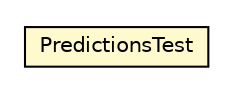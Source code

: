 #!/usr/local/bin/dot
#
# Class diagram 
# Generated by UMLGraph version 5.2 (http://www.umlgraph.org/)
#

digraph G {
	edge [fontname="Helvetica",fontsize=10,labelfontname="Helvetica",labelfontsize=10];
	node [fontname="Helvetica",fontsize=10,shape=plaintext];
	nodesep=0.25;
	ranksep=0.5;
	// it.unica.foresee.tests.PredictionsTest
	c1891 [label=<<table title="it.unica.foresee.tests.PredictionsTest" border="0" cellborder="1" cellspacing="0" cellpadding="2" port="p" bgcolor="lemonChiffon" href="./PredictionsTest.html">
		<tr><td><table border="0" cellspacing="0" cellpadding="1">
<tr><td align="center" balign="center"> PredictionsTest </td></tr>
		</table></td></tr>
		</table>>, fontname="Helvetica", fontcolor="black", fontsize=10.0];
}

